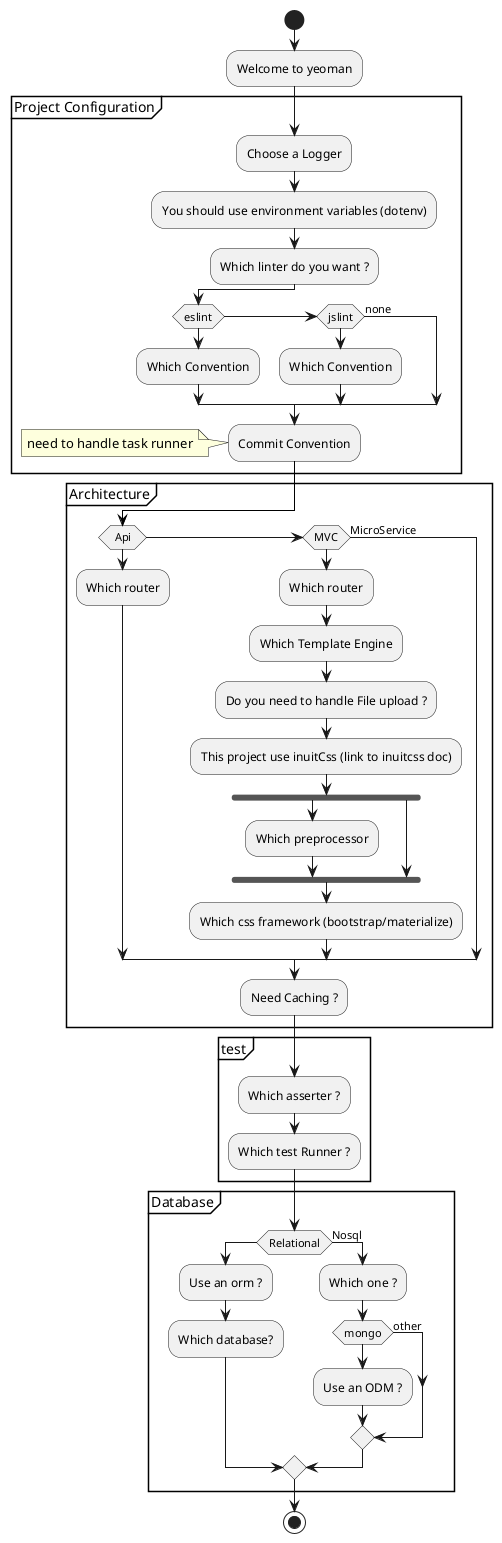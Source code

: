 @startuml yag
start
:Welcome to yeoman;
partition "Project Configuration"{
  :Choose a Logger;
  :You should use environment variables (dotenv);
  :Which linter do you want ?;
  if (eslint)
  :Which Convention;
  elseif (jslint)
  :Which Convention;
  else (none)
  endif
  :Commit Convention;
  note: need to handle task runner
  -[#black]->
}

partition Architecture {

  if (Api)
    :Which router;
  elseif (MVC)
    :Which router;
    :Which Template Engine;
    :Do you need to handle File upload ?;
    :This project use inuitCss (link to inuitcss doc);
    fork
      :Which preprocessor;
    fork again
    endfork
    :Which css framework (bootstrap/materialize);
  else (MicroService)
  endif
  :Need Caching ?;
}
partition test {
  :Which asserter ?;
  :Which test Runner ?;
}
partition Database {
  if (Relational)
    :Use an orm ?;
    :Which database?;
  else (Nosql)
    :Which one ?;
    if (mongo)
      :Use an ODM ?;
    else (other)
    endif
  endif
}

stop
@enduml
